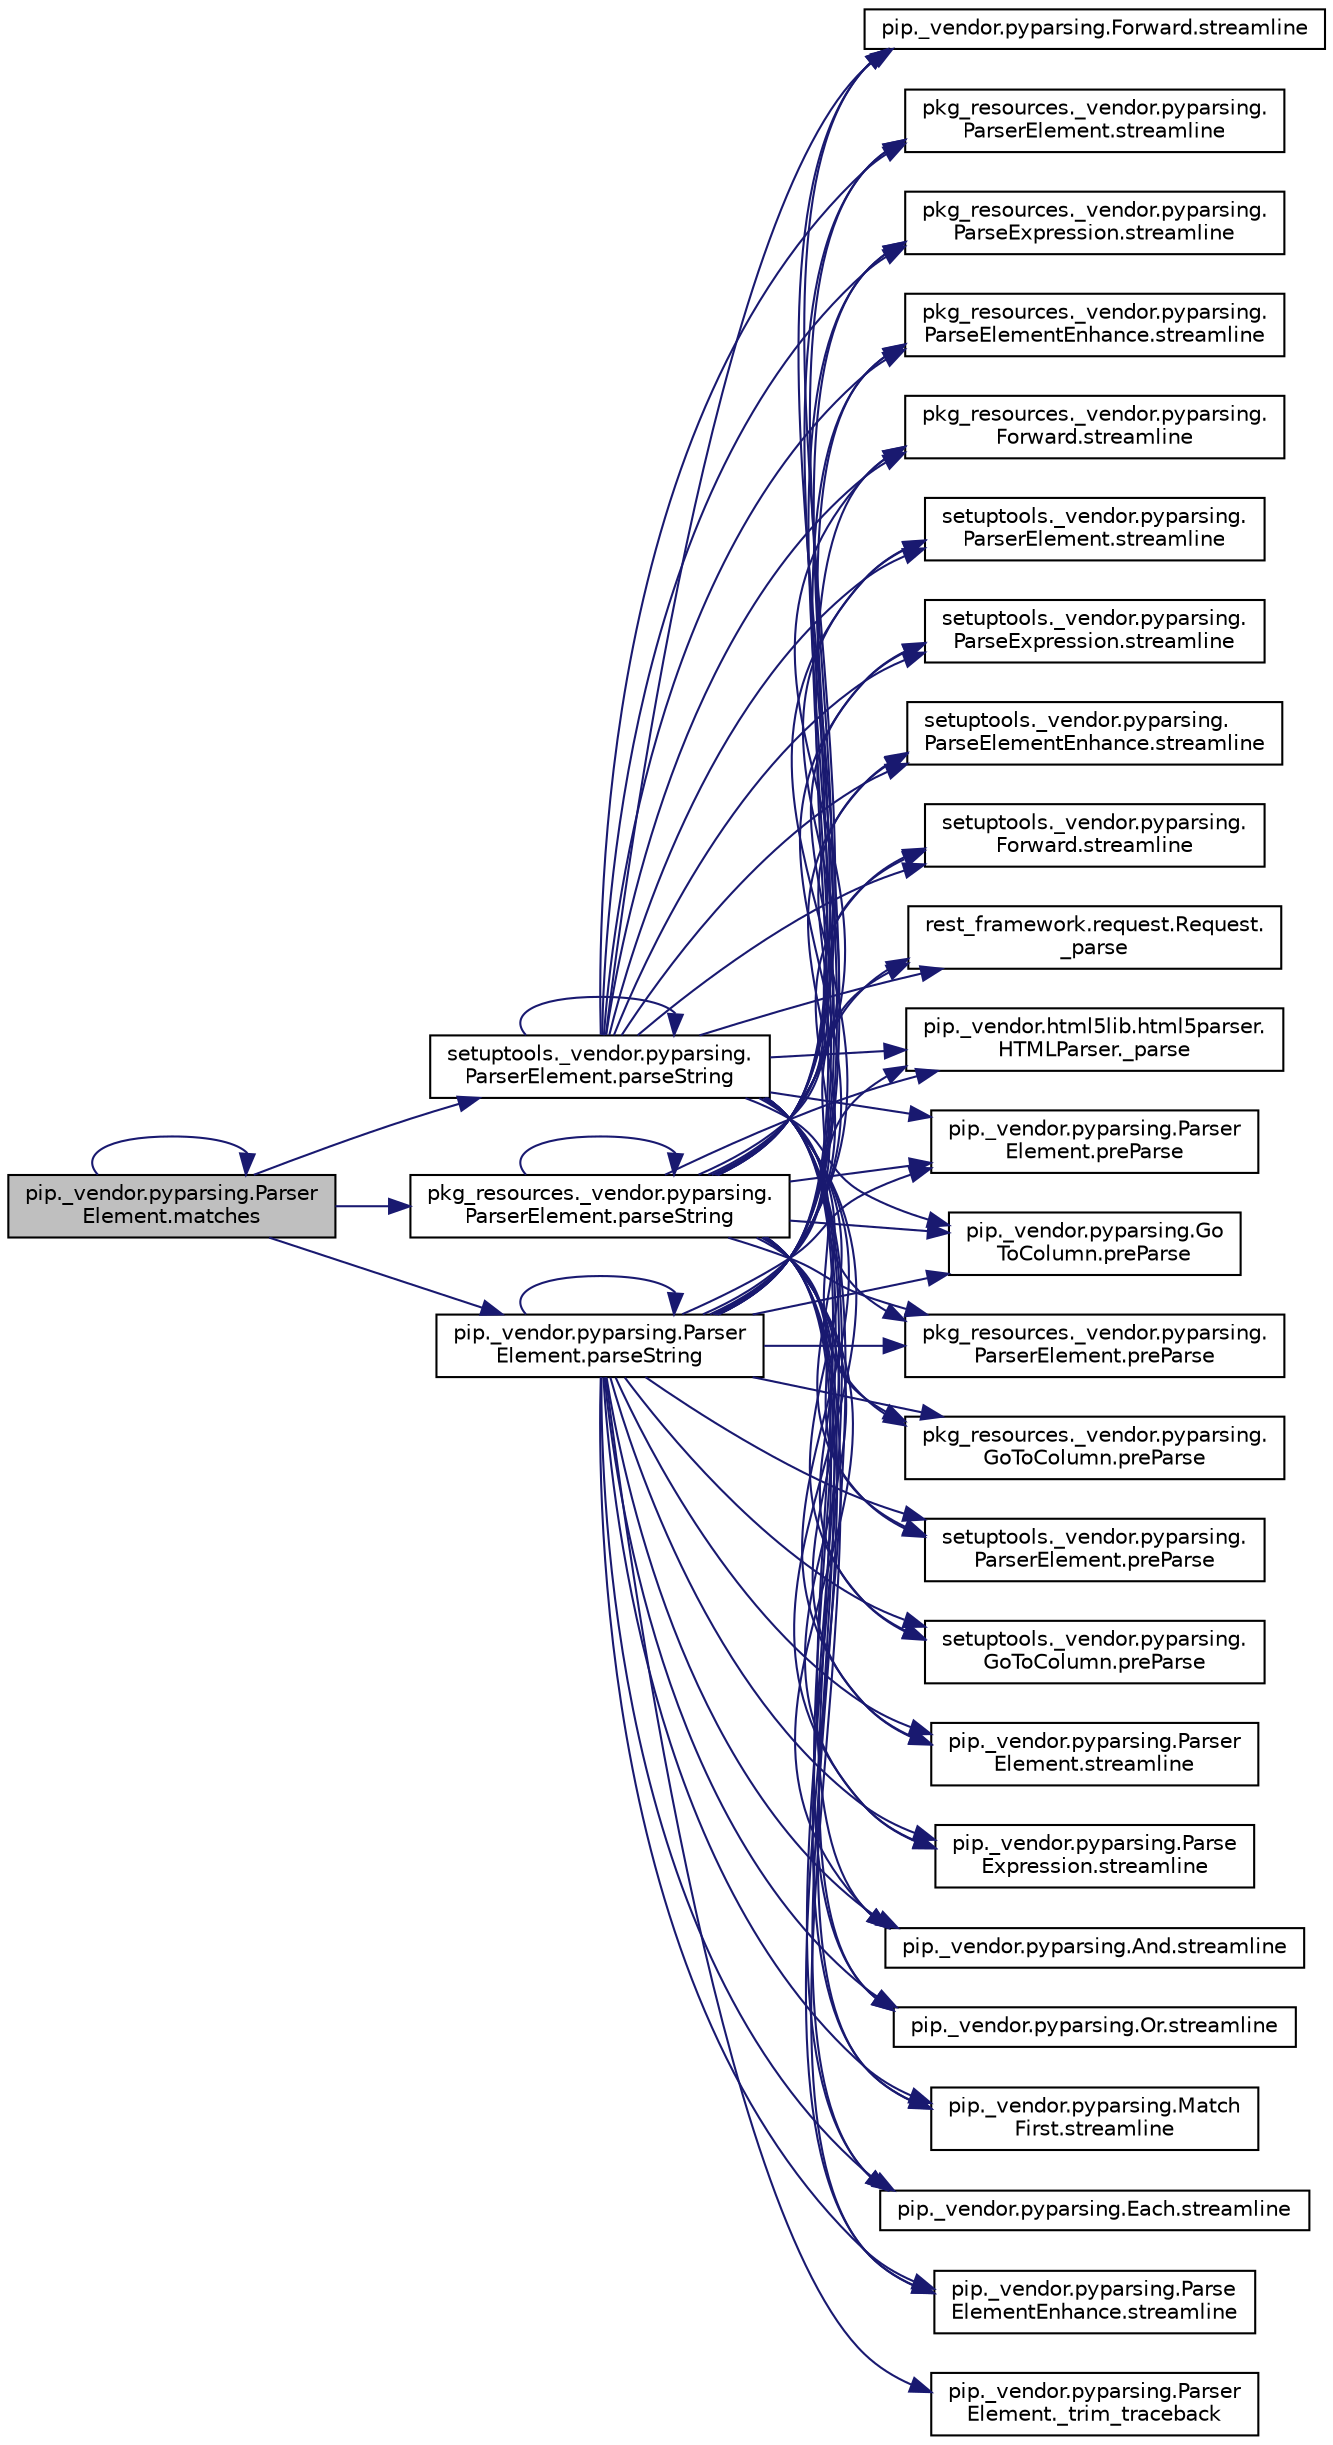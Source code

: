 digraph "pip._vendor.pyparsing.ParserElement.matches"
{
 // LATEX_PDF_SIZE
  edge [fontname="Helvetica",fontsize="10",labelfontname="Helvetica",labelfontsize="10"];
  node [fontname="Helvetica",fontsize="10",shape=record];
  rankdir="LR";
  Node1 [label="pip._vendor.pyparsing.Parser\lElement.matches",height=0.2,width=0.4,color="black", fillcolor="grey75", style="filled", fontcolor="black",tooltip=" "];
  Node1 -> Node1 [color="midnightblue",fontsize="10",style="solid",fontname="Helvetica"];
  Node1 -> Node2 [color="midnightblue",fontsize="10",style="solid",fontname="Helvetica"];
  Node2 [label="pip._vendor.pyparsing.Parser\lElement.parseString",height=0.2,width=0.4,color="black", fillcolor="white", style="filled",URL="$df/d7f/classpip_1_1__vendor_1_1pyparsing_1_1_parser_element.html#af2fadff2831dce8c0b70c0cfb9b3557d",tooltip=" "];
  Node2 -> Node3 [color="midnightblue",fontsize="10",style="solid",fontname="Helvetica"];
  Node3 [label="rest_framework.request.Request.\l_parse",height=0.2,width=0.4,color="black", fillcolor="white", style="filled",URL="$d9/d48/classrest__framework_1_1request_1_1_request.html#a2e31a8585127f7c68f000c9485499c5f",tooltip=" "];
  Node2 -> Node4 [color="midnightblue",fontsize="10",style="solid",fontname="Helvetica"];
  Node4 [label="pip._vendor.html5lib.html5parser.\lHTMLParser._parse",height=0.2,width=0.4,color="black", fillcolor="white", style="filled",URL="$dd/dcc/classpip_1_1__vendor_1_1html5lib_1_1html5parser_1_1_h_t_m_l_parser.html#a315af403cb7101a41bcc6e96446b467f",tooltip=" "];
  Node2 -> Node5 [color="midnightblue",fontsize="10",style="solid",fontname="Helvetica"];
  Node5 [label="pip._vendor.pyparsing.Parser\lElement._trim_traceback",height=0.2,width=0.4,color="black", fillcolor="white", style="filled",URL="$df/d7f/classpip_1_1__vendor_1_1pyparsing_1_1_parser_element.html#a5ce499657d769e2fbd59c4a47c3dc5d5",tooltip=" "];
  Node2 -> Node2 [color="midnightblue",fontsize="10",style="solid",fontname="Helvetica"];
  Node2 -> Node6 [color="midnightblue",fontsize="10",style="solid",fontname="Helvetica"];
  Node6 [label="pip._vendor.pyparsing.Parser\lElement.preParse",height=0.2,width=0.4,color="black", fillcolor="white", style="filled",URL="$df/d7f/classpip_1_1__vendor_1_1pyparsing_1_1_parser_element.html#a34d0267785f41e654e901648baab7649",tooltip=" "];
  Node2 -> Node7 [color="midnightblue",fontsize="10",style="solid",fontname="Helvetica"];
  Node7 [label="pip._vendor.pyparsing.Go\lToColumn.preParse",height=0.2,width=0.4,color="black", fillcolor="white", style="filled",URL="$dc/d7c/classpip_1_1__vendor_1_1pyparsing_1_1_go_to_column.html#afe6ab3f4f54d26779663e48b01b0680c",tooltip=" "];
  Node2 -> Node8 [color="midnightblue",fontsize="10",style="solid",fontname="Helvetica"];
  Node8 [label="pkg_resources._vendor.pyparsing.\lParserElement.preParse",height=0.2,width=0.4,color="black", fillcolor="white", style="filled",URL="$de/df0/classpkg__resources_1_1__vendor_1_1pyparsing_1_1_parser_element.html#a15edef53df0616117f456d035181f3b1",tooltip=" "];
  Node2 -> Node9 [color="midnightblue",fontsize="10",style="solid",fontname="Helvetica"];
  Node9 [label="pkg_resources._vendor.pyparsing.\lGoToColumn.preParse",height=0.2,width=0.4,color="black", fillcolor="white", style="filled",URL="$d0/d6c/classpkg__resources_1_1__vendor_1_1pyparsing_1_1_go_to_column.html#abcd0917652e6776658421fed551615e6",tooltip=" "];
  Node2 -> Node10 [color="midnightblue",fontsize="10",style="solid",fontname="Helvetica"];
  Node10 [label="setuptools._vendor.pyparsing.\lParserElement.preParse",height=0.2,width=0.4,color="black", fillcolor="white", style="filled",URL="$d9/d25/classsetuptools_1_1__vendor_1_1pyparsing_1_1_parser_element.html#a57915fb94be663017a485d39ebfa08eb",tooltip=" "];
  Node2 -> Node11 [color="midnightblue",fontsize="10",style="solid",fontname="Helvetica"];
  Node11 [label="setuptools._vendor.pyparsing.\lGoToColumn.preParse",height=0.2,width=0.4,color="black", fillcolor="white", style="filled",URL="$d7/dc5/classsetuptools_1_1__vendor_1_1pyparsing_1_1_go_to_column.html#aaad80f703431014740cde9a81e8c429b",tooltip=" "];
  Node2 -> Node12 [color="midnightblue",fontsize="10",style="solid",fontname="Helvetica"];
  Node12 [label="pip._vendor.pyparsing.Parser\lElement.streamline",height=0.2,width=0.4,color="black", fillcolor="white", style="filled",URL="$df/d7f/classpip_1_1__vendor_1_1pyparsing_1_1_parser_element.html#a976b8a0a7a90121bc3969dd280dab3d0",tooltip=" "];
  Node2 -> Node13 [color="midnightblue",fontsize="10",style="solid",fontname="Helvetica"];
  Node13 [label="pip._vendor.pyparsing.Parse\lExpression.streamline",height=0.2,width=0.4,color="black", fillcolor="white", style="filled",URL="$d3/d90/classpip_1_1__vendor_1_1pyparsing_1_1_parse_expression.html#a9ffaae514445b9770cadd3f1605e59a3",tooltip=" "];
  Node2 -> Node14 [color="midnightblue",fontsize="10",style="solid",fontname="Helvetica"];
  Node14 [label="pip._vendor.pyparsing.And.streamline",height=0.2,width=0.4,color="black", fillcolor="white", style="filled",URL="$d7/d75/classpip_1_1__vendor_1_1pyparsing_1_1_and.html#abe50611492ed4fc35014a4ac621814b1",tooltip=" "];
  Node2 -> Node15 [color="midnightblue",fontsize="10",style="solid",fontname="Helvetica"];
  Node15 [label="pip._vendor.pyparsing.Or.streamline",height=0.2,width=0.4,color="black", fillcolor="white", style="filled",URL="$dd/d35/classpip_1_1__vendor_1_1pyparsing_1_1_or.html#a51a8f5f7132da9c0b90fe99a8196fb55",tooltip=" "];
  Node2 -> Node16 [color="midnightblue",fontsize="10",style="solid",fontname="Helvetica"];
  Node16 [label="pip._vendor.pyparsing.Match\lFirst.streamline",height=0.2,width=0.4,color="black", fillcolor="white", style="filled",URL="$d6/d76/classpip_1_1__vendor_1_1pyparsing_1_1_match_first.html#adacb8bdc39a85e156e6af2da27ce79ce",tooltip=" "];
  Node2 -> Node17 [color="midnightblue",fontsize="10",style="solid",fontname="Helvetica"];
  Node17 [label="pip._vendor.pyparsing.Each.streamline",height=0.2,width=0.4,color="black", fillcolor="white", style="filled",URL="$df/dd5/classpip_1_1__vendor_1_1pyparsing_1_1_each.html#a29b29c0eeae210d9718e4c2d04877bbe",tooltip=" "];
  Node2 -> Node18 [color="midnightblue",fontsize="10",style="solid",fontname="Helvetica"];
  Node18 [label="pip._vendor.pyparsing.Parse\lElementEnhance.streamline",height=0.2,width=0.4,color="black", fillcolor="white", style="filled",URL="$da/df0/classpip_1_1__vendor_1_1pyparsing_1_1_parse_element_enhance.html#ae59a6cc63aef14a91fa5d13798f330e5",tooltip=" "];
  Node2 -> Node19 [color="midnightblue",fontsize="10",style="solid",fontname="Helvetica"];
  Node19 [label="pip._vendor.pyparsing.Forward.streamline",height=0.2,width=0.4,color="black", fillcolor="white", style="filled",URL="$de/dd9/classpip_1_1__vendor_1_1pyparsing_1_1_forward.html#ae54b9bd49543a2cbfafbeb0a4dea22ed",tooltip=" "];
  Node2 -> Node20 [color="midnightblue",fontsize="10",style="solid",fontname="Helvetica"];
  Node20 [label="pkg_resources._vendor.pyparsing.\lParserElement.streamline",height=0.2,width=0.4,color="black", fillcolor="white", style="filled",URL="$de/df0/classpkg__resources_1_1__vendor_1_1pyparsing_1_1_parser_element.html#adf958ac597bae4beb3a1c91a638f807f",tooltip=" "];
  Node2 -> Node21 [color="midnightblue",fontsize="10",style="solid",fontname="Helvetica"];
  Node21 [label="pkg_resources._vendor.pyparsing.\lParseExpression.streamline",height=0.2,width=0.4,color="black", fillcolor="white", style="filled",URL="$d4/d3a/classpkg__resources_1_1__vendor_1_1pyparsing_1_1_parse_expression.html#aa064e6efeb35ac7a1d386a9ac23a6f17",tooltip=" "];
  Node2 -> Node22 [color="midnightblue",fontsize="10",style="solid",fontname="Helvetica"];
  Node22 [label="pkg_resources._vendor.pyparsing.\lParseElementEnhance.streamline",height=0.2,width=0.4,color="black", fillcolor="white", style="filled",URL="$d4/d4b/classpkg__resources_1_1__vendor_1_1pyparsing_1_1_parse_element_enhance.html#acb7eb731caefeb38fd3d56f9488ca85d",tooltip=" "];
  Node2 -> Node23 [color="midnightblue",fontsize="10",style="solid",fontname="Helvetica"];
  Node23 [label="pkg_resources._vendor.pyparsing.\lForward.streamline",height=0.2,width=0.4,color="black", fillcolor="white", style="filled",URL="$da/d8a/classpkg__resources_1_1__vendor_1_1pyparsing_1_1_forward.html#ac3e42316a8c2f4c5f4d037de26cfc168",tooltip=" "];
  Node2 -> Node24 [color="midnightblue",fontsize="10",style="solid",fontname="Helvetica"];
  Node24 [label="setuptools._vendor.pyparsing.\lParserElement.streamline",height=0.2,width=0.4,color="black", fillcolor="white", style="filled",URL="$d9/d25/classsetuptools_1_1__vendor_1_1pyparsing_1_1_parser_element.html#ac6937508ff09119b5bd3b6d7b6711845",tooltip=" "];
  Node2 -> Node25 [color="midnightblue",fontsize="10",style="solid",fontname="Helvetica"];
  Node25 [label="setuptools._vendor.pyparsing.\lParseExpression.streamline",height=0.2,width=0.4,color="black", fillcolor="white", style="filled",URL="$d5/d4b/classsetuptools_1_1__vendor_1_1pyparsing_1_1_parse_expression.html#a268ecaecb08a2528c6bcb976e4ea7070",tooltip=" "];
  Node2 -> Node26 [color="midnightblue",fontsize="10",style="solid",fontname="Helvetica"];
  Node26 [label="setuptools._vendor.pyparsing.\lParseElementEnhance.streamline",height=0.2,width=0.4,color="black", fillcolor="white", style="filled",URL="$d2/daf/classsetuptools_1_1__vendor_1_1pyparsing_1_1_parse_element_enhance.html#a1db9880ce466b1acb3a78e4c11cd82b6",tooltip=" "];
  Node2 -> Node27 [color="midnightblue",fontsize="10",style="solid",fontname="Helvetica"];
  Node27 [label="setuptools._vendor.pyparsing.\lForward.streamline",height=0.2,width=0.4,color="black", fillcolor="white", style="filled",URL="$d2/ddc/classsetuptools_1_1__vendor_1_1pyparsing_1_1_forward.html#a00d14430e293df09f285d039810e9df8",tooltip=" "];
  Node1 -> Node28 [color="midnightblue",fontsize="10",style="solid",fontname="Helvetica"];
  Node28 [label="pkg_resources._vendor.pyparsing.\lParserElement.parseString",height=0.2,width=0.4,color="black", fillcolor="white", style="filled",URL="$de/df0/classpkg__resources_1_1__vendor_1_1pyparsing_1_1_parser_element.html#a10680bb4fd394b631357d464b399e63a",tooltip=" "];
  Node28 -> Node3 [color="midnightblue",fontsize="10",style="solid",fontname="Helvetica"];
  Node28 -> Node4 [color="midnightblue",fontsize="10",style="solid",fontname="Helvetica"];
  Node28 -> Node28 [color="midnightblue",fontsize="10",style="solid",fontname="Helvetica"];
  Node28 -> Node6 [color="midnightblue",fontsize="10",style="solid",fontname="Helvetica"];
  Node28 -> Node7 [color="midnightblue",fontsize="10",style="solid",fontname="Helvetica"];
  Node28 -> Node8 [color="midnightblue",fontsize="10",style="solid",fontname="Helvetica"];
  Node28 -> Node9 [color="midnightblue",fontsize="10",style="solid",fontname="Helvetica"];
  Node28 -> Node10 [color="midnightblue",fontsize="10",style="solid",fontname="Helvetica"];
  Node28 -> Node11 [color="midnightblue",fontsize="10",style="solid",fontname="Helvetica"];
  Node28 -> Node12 [color="midnightblue",fontsize="10",style="solid",fontname="Helvetica"];
  Node28 -> Node13 [color="midnightblue",fontsize="10",style="solid",fontname="Helvetica"];
  Node28 -> Node14 [color="midnightblue",fontsize="10",style="solid",fontname="Helvetica"];
  Node28 -> Node15 [color="midnightblue",fontsize="10",style="solid",fontname="Helvetica"];
  Node28 -> Node16 [color="midnightblue",fontsize="10",style="solid",fontname="Helvetica"];
  Node28 -> Node17 [color="midnightblue",fontsize="10",style="solid",fontname="Helvetica"];
  Node28 -> Node18 [color="midnightblue",fontsize="10",style="solid",fontname="Helvetica"];
  Node28 -> Node19 [color="midnightblue",fontsize="10",style="solid",fontname="Helvetica"];
  Node28 -> Node20 [color="midnightblue",fontsize="10",style="solid",fontname="Helvetica"];
  Node28 -> Node21 [color="midnightblue",fontsize="10",style="solid",fontname="Helvetica"];
  Node28 -> Node22 [color="midnightblue",fontsize="10",style="solid",fontname="Helvetica"];
  Node28 -> Node23 [color="midnightblue",fontsize="10",style="solid",fontname="Helvetica"];
  Node28 -> Node24 [color="midnightblue",fontsize="10",style="solid",fontname="Helvetica"];
  Node28 -> Node25 [color="midnightblue",fontsize="10",style="solid",fontname="Helvetica"];
  Node28 -> Node26 [color="midnightblue",fontsize="10",style="solid",fontname="Helvetica"];
  Node28 -> Node27 [color="midnightblue",fontsize="10",style="solid",fontname="Helvetica"];
  Node1 -> Node29 [color="midnightblue",fontsize="10",style="solid",fontname="Helvetica"];
  Node29 [label="setuptools._vendor.pyparsing.\lParserElement.parseString",height=0.2,width=0.4,color="black", fillcolor="white", style="filled",URL="$d9/d25/classsetuptools_1_1__vendor_1_1pyparsing_1_1_parser_element.html#aadaa0a9ab4b6dd77f5363812a6d8f314",tooltip=" "];
  Node29 -> Node3 [color="midnightblue",fontsize="10",style="solid",fontname="Helvetica"];
  Node29 -> Node4 [color="midnightblue",fontsize="10",style="solid",fontname="Helvetica"];
  Node29 -> Node29 [color="midnightblue",fontsize="10",style="solid",fontname="Helvetica"];
  Node29 -> Node6 [color="midnightblue",fontsize="10",style="solid",fontname="Helvetica"];
  Node29 -> Node7 [color="midnightblue",fontsize="10",style="solid",fontname="Helvetica"];
  Node29 -> Node8 [color="midnightblue",fontsize="10",style="solid",fontname="Helvetica"];
  Node29 -> Node9 [color="midnightblue",fontsize="10",style="solid",fontname="Helvetica"];
  Node29 -> Node10 [color="midnightblue",fontsize="10",style="solid",fontname="Helvetica"];
  Node29 -> Node11 [color="midnightblue",fontsize="10",style="solid",fontname="Helvetica"];
  Node29 -> Node12 [color="midnightblue",fontsize="10",style="solid",fontname="Helvetica"];
  Node29 -> Node13 [color="midnightblue",fontsize="10",style="solid",fontname="Helvetica"];
  Node29 -> Node14 [color="midnightblue",fontsize="10",style="solid",fontname="Helvetica"];
  Node29 -> Node15 [color="midnightblue",fontsize="10",style="solid",fontname="Helvetica"];
  Node29 -> Node16 [color="midnightblue",fontsize="10",style="solid",fontname="Helvetica"];
  Node29 -> Node17 [color="midnightblue",fontsize="10",style="solid",fontname="Helvetica"];
  Node29 -> Node18 [color="midnightblue",fontsize="10",style="solid",fontname="Helvetica"];
  Node29 -> Node19 [color="midnightblue",fontsize="10",style="solid",fontname="Helvetica"];
  Node29 -> Node20 [color="midnightblue",fontsize="10",style="solid",fontname="Helvetica"];
  Node29 -> Node21 [color="midnightblue",fontsize="10",style="solid",fontname="Helvetica"];
  Node29 -> Node22 [color="midnightblue",fontsize="10",style="solid",fontname="Helvetica"];
  Node29 -> Node23 [color="midnightblue",fontsize="10",style="solid",fontname="Helvetica"];
  Node29 -> Node24 [color="midnightblue",fontsize="10",style="solid",fontname="Helvetica"];
  Node29 -> Node25 [color="midnightblue",fontsize="10",style="solid",fontname="Helvetica"];
  Node29 -> Node26 [color="midnightblue",fontsize="10",style="solid",fontname="Helvetica"];
  Node29 -> Node27 [color="midnightblue",fontsize="10",style="solid",fontname="Helvetica"];
}
